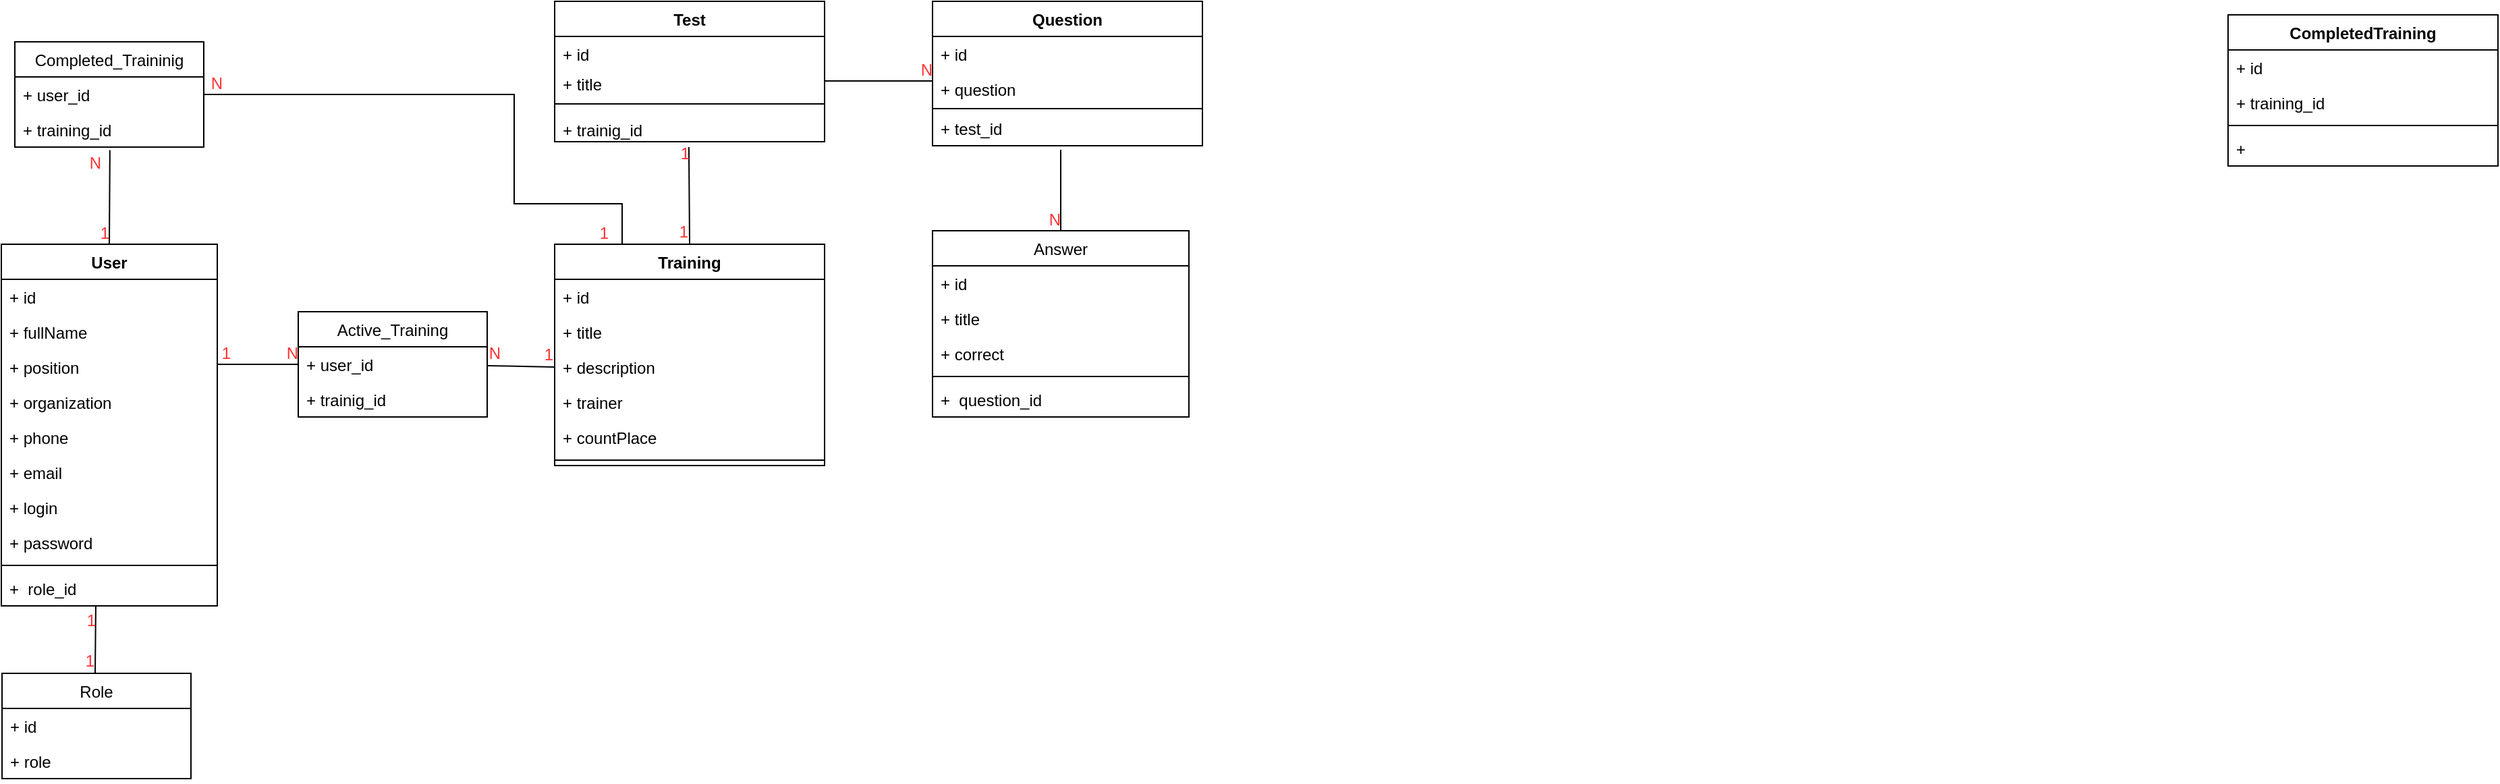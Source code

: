 <mxfile version="20.5.3" type="embed"><diagram id="b-JTFg7G2wPBGt9F7NPq" name="Страница 3"><mxGraphModel dx="1328" dy="346" grid="0" gridSize="10" guides="1" tooltips="1" connect="1" arrows="1" fold="1" page="0" pageScale="1" pageWidth="827" pageHeight="1169" math="0" shadow="0"><root><mxCell id="0"/><mxCell id="1" parent="0"/><mxCell id="10" style="edgeStyle=orthogonalEdgeStyle;rounded=0;orthogonalLoop=1;jettySize=auto;html=1;exitX=0.25;exitY=0;exitDx=0;exitDy=0;entryX=1;entryY=0.5;entryDx=0;entryDy=0;strokeWidth=1;endArrow=none;endFill=0;" parent="1" source="dLbJjMNOY3qdDr_vr_wL-9" target="3" edge="1"><mxGeometry relative="1" as="geometry"><Array as="points"><mxPoint x="-20" y="280"/><mxPoint x="-100" y="280"/><mxPoint x="-100" y="199"/></Array></mxGeometry></mxCell><mxCell id="dLbJjMNOY3qdDr_vr_wL-9" value="Training" style="swimlane;fontStyle=1;align=center;verticalAlign=top;childLayout=stackLayout;horizontal=1;startSize=26;horizontalStack=0;resizeParent=1;resizeParentMax=0;resizeLast=0;collapsible=1;marginBottom=0;" parent="1" vertex="1"><mxGeometry x="-70" y="310" width="200" height="164" as="geometry"/></mxCell><mxCell id="dLbJjMNOY3qdDr_vr_wL-10" value="+ id" style="text;strokeColor=none;fillColor=none;align=left;verticalAlign=top;spacingLeft=4;spacingRight=4;overflow=hidden;rotatable=0;points=[[0,0.5],[1,0.5]];portConstraint=eastwest;" parent="dLbJjMNOY3qdDr_vr_wL-9" vertex="1"><mxGeometry y="26" width="200" height="26" as="geometry"/></mxCell><mxCell id="dLbJjMNOY3qdDr_vr_wL-33" value="+ title" style="text;strokeColor=none;fillColor=none;align=left;verticalAlign=top;spacingLeft=4;spacingRight=4;overflow=hidden;rotatable=0;points=[[0,0.5],[1,0.5]];portConstraint=eastwest;" parent="dLbJjMNOY3qdDr_vr_wL-9" vertex="1"><mxGeometry y="52" width="200" height="26" as="geometry"/></mxCell><mxCell id="dLbJjMNOY3qdDr_vr_wL-34" value="+ description" style="text;strokeColor=none;fillColor=none;align=left;verticalAlign=top;spacingLeft=4;spacingRight=4;overflow=hidden;rotatable=0;points=[[0,0.5],[1,0.5]];portConstraint=eastwest;" parent="dLbJjMNOY3qdDr_vr_wL-9" vertex="1"><mxGeometry y="78" width="200" height="26" as="geometry"/></mxCell><mxCell id="dLbJjMNOY3qdDr_vr_wL-35" value="+ trainer" style="text;strokeColor=none;fillColor=none;align=left;verticalAlign=top;spacingLeft=4;spacingRight=4;overflow=hidden;rotatable=0;points=[[0,0.5],[1,0.5]];portConstraint=eastwest;" parent="dLbJjMNOY3qdDr_vr_wL-9" vertex="1"><mxGeometry y="104" width="200" height="26" as="geometry"/></mxCell><mxCell id="dLbJjMNOY3qdDr_vr_wL-36" value="+ countPlace" style="text;strokeColor=none;fillColor=none;align=left;verticalAlign=top;spacingLeft=4;spacingRight=4;overflow=hidden;rotatable=0;points=[[0,0.5],[1,0.5]];portConstraint=eastwest;" parent="dLbJjMNOY3qdDr_vr_wL-9" vertex="1"><mxGeometry y="130" width="200" height="26" as="geometry"/></mxCell><mxCell id="dLbJjMNOY3qdDr_vr_wL-11" value="" style="line;strokeWidth=1;fillColor=none;align=left;verticalAlign=middle;spacingTop=-1;spacingLeft=3;spacingRight=3;rotatable=0;labelPosition=right;points=[];portConstraint=eastwest;" parent="dLbJjMNOY3qdDr_vr_wL-9" vertex="1"><mxGeometry y="156" width="200" height="8" as="geometry"/></mxCell><mxCell id="dLbJjMNOY3qdDr_vr_wL-13" value="Answer" style="swimlane;fontStyle=0;align=center;verticalAlign=top;childLayout=stackLayout;horizontal=1;startSize=26;horizontalStack=0;resizeParent=1;resizeParentMax=0;resizeLast=0;collapsible=1;marginBottom=0;" parent="1" vertex="1"><mxGeometry x="210" y="300" width="190" height="138" as="geometry"/></mxCell><mxCell id="dLbJjMNOY3qdDr_vr_wL-14" value="+ id" style="text;strokeColor=none;fillColor=none;align=left;verticalAlign=top;spacingLeft=4;spacingRight=4;overflow=hidden;rotatable=0;points=[[0,0.5],[1,0.5]];portConstraint=eastwest;" parent="dLbJjMNOY3qdDr_vr_wL-13" vertex="1"><mxGeometry y="26" width="190" height="26" as="geometry"/></mxCell><mxCell id="dLbJjMNOY3qdDr_vr_wL-29" value="+ title" style="text;strokeColor=none;fillColor=none;align=left;verticalAlign=top;spacingLeft=4;spacingRight=4;overflow=hidden;rotatable=0;points=[[0,0.5],[1,0.5]];portConstraint=eastwest;" parent="dLbJjMNOY3qdDr_vr_wL-13" vertex="1"><mxGeometry y="52" width="190" height="26" as="geometry"/></mxCell><mxCell id="dLbJjMNOY3qdDr_vr_wL-30" value="+ correct" style="text;strokeColor=none;fillColor=none;align=left;verticalAlign=top;spacingLeft=4;spacingRight=4;overflow=hidden;rotatable=0;points=[[0,0.5],[1,0.5]];portConstraint=eastwest;" parent="dLbJjMNOY3qdDr_vr_wL-13" vertex="1"><mxGeometry y="78" width="190" height="26" as="geometry"/></mxCell><mxCell id="dLbJjMNOY3qdDr_vr_wL-15" value="" style="line;strokeWidth=1;fillColor=none;align=left;verticalAlign=middle;spacingTop=-1;spacingLeft=3;spacingRight=3;rotatable=0;labelPosition=right;points=[];portConstraint=eastwest;" parent="dLbJjMNOY3qdDr_vr_wL-13" vertex="1"><mxGeometry y="104" width="190" height="8" as="geometry"/></mxCell><mxCell id="dLbJjMNOY3qdDr_vr_wL-16" value="+  question_id" style="text;strokeColor=none;fillColor=none;align=left;verticalAlign=top;spacingLeft=4;spacingRight=4;overflow=hidden;rotatable=0;points=[[0,0.5],[1,0.5]];portConstraint=eastwest;" parent="dLbJjMNOY3qdDr_vr_wL-13" vertex="1"><mxGeometry y="112" width="190" height="26" as="geometry"/></mxCell><mxCell id="dLbJjMNOY3qdDr_vr_wL-17" value="Question" style="swimlane;fontStyle=1;align=center;verticalAlign=top;childLayout=stackLayout;horizontal=1;startSize=26;horizontalStack=0;resizeParent=1;resizeParentMax=0;resizeLast=0;collapsible=1;marginBottom=0;" parent="1" vertex="1"><mxGeometry x="210" y="130" width="200" height="107" as="geometry"/></mxCell><mxCell id="dLbJjMNOY3qdDr_vr_wL-18" value="+ id" style="text;strokeColor=none;fillColor=none;align=left;verticalAlign=top;spacingLeft=4;spacingRight=4;overflow=hidden;rotatable=0;points=[[0,0.5],[1,0.5]];portConstraint=eastwest;" parent="dLbJjMNOY3qdDr_vr_wL-17" vertex="1"><mxGeometry y="26" width="200" height="26" as="geometry"/></mxCell><mxCell id="dLbJjMNOY3qdDr_vr_wL-32" value="+ question" style="text;strokeColor=none;fillColor=none;align=left;verticalAlign=top;spacingLeft=4;spacingRight=4;overflow=hidden;rotatable=0;points=[[0,0.5],[1,0.5]];portConstraint=eastwest;" parent="dLbJjMNOY3qdDr_vr_wL-17" vertex="1"><mxGeometry y="52" width="200" height="26" as="geometry"/></mxCell><mxCell id="dLbJjMNOY3qdDr_vr_wL-19" value="" style="line;strokeWidth=1;fillColor=none;align=left;verticalAlign=middle;spacingTop=-1;spacingLeft=3;spacingRight=3;rotatable=0;labelPosition=right;points=[];portConstraint=eastwest;" parent="dLbJjMNOY3qdDr_vr_wL-17" vertex="1"><mxGeometry y="78" width="200" height="3" as="geometry"/></mxCell><mxCell id="17" value="+ test_id" style="text;strokeColor=none;fillColor=none;align=left;verticalAlign=top;spacingLeft=4;spacingRight=4;overflow=hidden;rotatable=0;points=[[0,0.5],[1,0.5]];portConstraint=eastwest;" vertex="1" parent="dLbJjMNOY3qdDr_vr_wL-17"><mxGeometry y="81" width="200" height="26" as="geometry"/></mxCell><mxCell id="dLbJjMNOY3qdDr_vr_wL-21" value="Test" style="swimlane;fontStyle=1;align=center;verticalAlign=top;childLayout=stackLayout;horizontal=1;startSize=26;horizontalStack=0;resizeParent=1;resizeParentMax=0;resizeLast=0;collapsible=1;marginBottom=0;" parent="1" vertex="1"><mxGeometry x="-70" y="130" width="200" height="104" as="geometry"/></mxCell><mxCell id="t5kEjnN1whmofkZflR2o-26" value="+ id" style="text;strokeColor=none;fillColor=none;align=left;verticalAlign=top;spacingLeft=4;spacingRight=4;overflow=hidden;rotatable=0;points=[[0,0.5],[1,0.5]];portConstraint=eastwest;" parent="dLbJjMNOY3qdDr_vr_wL-21" vertex="1"><mxGeometry y="26" width="200" height="22" as="geometry"/></mxCell><mxCell id="dLbJjMNOY3qdDr_vr_wL-22" value="+ title" style="text;strokeColor=none;fillColor=none;align=left;verticalAlign=top;spacingLeft=4;spacingRight=4;overflow=hidden;rotatable=0;points=[[0,0.5],[1,0.5]];portConstraint=eastwest;" parent="dLbJjMNOY3qdDr_vr_wL-21" vertex="1"><mxGeometry y="48" width="200" height="22" as="geometry"/></mxCell><mxCell id="dLbJjMNOY3qdDr_vr_wL-23" value="" style="line;strokeWidth=1;fillColor=none;align=left;verticalAlign=middle;spacingTop=-1;spacingLeft=3;spacingRight=3;rotatable=0;labelPosition=right;points=[];portConstraint=eastwest;" parent="dLbJjMNOY3qdDr_vr_wL-21" vertex="1"><mxGeometry y="70" width="200" height="12" as="geometry"/></mxCell><mxCell id="16" value="+ trainig_id" style="text;strokeColor=none;fillColor=none;align=left;verticalAlign=top;spacingLeft=4;spacingRight=4;overflow=hidden;rotatable=0;points=[[0,0.5],[1,0.5]];portConstraint=eastwest;" vertex="1" parent="dLbJjMNOY3qdDr_vr_wL-21"><mxGeometry y="82" width="200" height="22" as="geometry"/></mxCell><mxCell id="dLbJjMNOY3qdDr_vr_wL-25" value="User" style="swimlane;fontStyle=1;align=center;verticalAlign=top;childLayout=stackLayout;horizontal=1;startSize=26;horizontalStack=0;resizeParent=1;resizeParentMax=0;resizeLast=0;collapsible=1;marginBottom=0;" parent="1" vertex="1"><mxGeometry x="-480" y="310" width="160" height="268" as="geometry"/></mxCell><mxCell id="dLbJjMNOY3qdDr_vr_wL-26" value="+ id" style="text;strokeColor=none;fillColor=none;align=left;verticalAlign=top;spacingLeft=4;spacingRight=4;overflow=hidden;rotatable=0;points=[[0,0.5],[1,0.5]];portConstraint=eastwest;" parent="dLbJjMNOY3qdDr_vr_wL-25" vertex="1"><mxGeometry y="26" width="160" height="26" as="geometry"/></mxCell><mxCell id="dLbJjMNOY3qdDr_vr_wL-37" value="+ fullName" style="text;strokeColor=none;fillColor=none;align=left;verticalAlign=top;spacingLeft=4;spacingRight=4;overflow=hidden;rotatable=0;points=[[0,0.5],[1,0.5]];portConstraint=eastwest;" parent="dLbJjMNOY3qdDr_vr_wL-25" vertex="1"><mxGeometry y="52" width="160" height="26" as="geometry"/></mxCell><mxCell id="dLbJjMNOY3qdDr_vr_wL-38" value="+ position" style="text;strokeColor=none;fillColor=none;align=left;verticalAlign=top;spacingLeft=4;spacingRight=4;overflow=hidden;rotatable=0;points=[[0,0.5],[1,0.5]];portConstraint=eastwest;" parent="dLbJjMNOY3qdDr_vr_wL-25" vertex="1"><mxGeometry y="78" width="160" height="26" as="geometry"/></mxCell><mxCell id="dLbJjMNOY3qdDr_vr_wL-40" value="+ organization" style="text;strokeColor=none;fillColor=none;align=left;verticalAlign=top;spacingLeft=4;spacingRight=4;overflow=hidden;rotatable=0;points=[[0,0.5],[1,0.5]];portConstraint=eastwest;" parent="dLbJjMNOY3qdDr_vr_wL-25" vertex="1"><mxGeometry y="104" width="160" height="26" as="geometry"/></mxCell><mxCell id="dLbJjMNOY3qdDr_vr_wL-41" value="+ phone" style="text;strokeColor=none;fillColor=none;align=left;verticalAlign=top;spacingLeft=4;spacingRight=4;overflow=hidden;rotatable=0;points=[[0,0.5],[1,0.5]];portConstraint=eastwest;" parent="dLbJjMNOY3qdDr_vr_wL-25" vertex="1"><mxGeometry y="130" width="160" height="26" as="geometry"/></mxCell><mxCell id="dLbJjMNOY3qdDr_vr_wL-39" value="+ email" style="text;strokeColor=none;fillColor=none;align=left;verticalAlign=top;spacingLeft=4;spacingRight=4;overflow=hidden;rotatable=0;points=[[0,0.5],[1,0.5]];portConstraint=eastwest;" parent="dLbJjMNOY3qdDr_vr_wL-25" vertex="1"><mxGeometry y="156" width="160" height="26" as="geometry"/></mxCell><mxCell id="dLbJjMNOY3qdDr_vr_wL-42" value="+ login" style="text;strokeColor=none;fillColor=none;align=left;verticalAlign=top;spacingLeft=4;spacingRight=4;overflow=hidden;rotatable=0;points=[[0,0.5],[1,0.5]];portConstraint=eastwest;" parent="dLbJjMNOY3qdDr_vr_wL-25" vertex="1"><mxGeometry y="182" width="160" height="26" as="geometry"/></mxCell><mxCell id="18" value="+ password" style="text;strokeColor=none;fillColor=none;align=left;verticalAlign=top;spacingLeft=4;spacingRight=4;overflow=hidden;rotatable=0;points=[[0,0.5],[1,0.5]];portConstraint=eastwest;" vertex="1" parent="dLbJjMNOY3qdDr_vr_wL-25"><mxGeometry y="208" width="160" height="26" as="geometry"/></mxCell><mxCell id="dLbJjMNOY3qdDr_vr_wL-27" value="" style="line;strokeWidth=1;fillColor=none;align=left;verticalAlign=middle;spacingTop=-1;spacingLeft=3;spacingRight=3;rotatable=0;labelPosition=right;points=[];portConstraint=eastwest;" parent="dLbJjMNOY3qdDr_vr_wL-25" vertex="1"><mxGeometry y="234" width="160" height="8" as="geometry"/></mxCell><mxCell id="dLbJjMNOY3qdDr_vr_wL-28" value="+  role_id " style="text;strokeColor=none;fillColor=none;align=left;verticalAlign=top;spacingLeft=4;spacingRight=4;overflow=hidden;rotatable=0;points=[[0,0.5],[1,0.5]];portConstraint=eastwest;fontColor=#000000;" parent="dLbJjMNOY3qdDr_vr_wL-25" vertex="1"><mxGeometry y="242" width="160" height="26" as="geometry"/></mxCell><mxCell id="t5kEjnN1whmofkZflR2o-10" value="CompletedTraining" style="swimlane;fontStyle=1;align=center;verticalAlign=top;childLayout=stackLayout;horizontal=1;startSize=26;horizontalStack=0;resizeParent=1;resizeParentMax=0;resizeLast=0;collapsible=1;marginBottom=0;" parent="1" vertex="1"><mxGeometry x="1170" y="140" width="200" height="112" as="geometry"/></mxCell><mxCell id="t5kEjnN1whmofkZflR2o-11" value="+ id" style="text;strokeColor=none;fillColor=none;align=left;verticalAlign=top;spacingLeft=4;spacingRight=4;overflow=hidden;rotatable=0;points=[[0,0.5],[1,0.5]];portConstraint=eastwest;" parent="t5kEjnN1whmofkZflR2o-10" vertex="1"><mxGeometry y="26" width="200" height="26" as="geometry"/></mxCell><mxCell id="t5kEjnN1whmofkZflR2o-12" value="+ training_id" style="text;strokeColor=none;fillColor=none;align=left;verticalAlign=top;spacingLeft=4;spacingRight=4;overflow=hidden;rotatable=0;points=[[0,0.5],[1,0.5]];portConstraint=eastwest;" parent="t5kEjnN1whmofkZflR2o-10" vertex="1"><mxGeometry y="52" width="200" height="26" as="geometry"/></mxCell><mxCell id="t5kEjnN1whmofkZflR2o-16" value="" style="line;strokeWidth=1;fillColor=none;align=left;verticalAlign=middle;spacingTop=-1;spacingLeft=3;spacingRight=3;rotatable=0;labelPosition=right;points=[];portConstraint=eastwest;" parent="t5kEjnN1whmofkZflR2o-10" vertex="1"><mxGeometry y="78" width="200" height="8" as="geometry"/></mxCell><mxCell id="t5kEjnN1whmofkZflR2o-17" value="+ " style="text;strokeColor=none;fillColor=none;align=left;verticalAlign=top;spacingLeft=4;spacingRight=4;overflow=hidden;rotatable=0;points=[[0,0.5],[1,0.5]];portConstraint=eastwest;" parent="t5kEjnN1whmofkZflR2o-10" vertex="1"><mxGeometry y="86" width="200" height="26" as="geometry"/></mxCell><mxCell id="t5kEjnN1whmofkZflR2o-22" value="" style="endArrow=none;html=1;rounded=0;fontColor=#FF3333;entryX=0.5;entryY=0;entryDx=0;entryDy=0;" parent="1" target="dLbJjMNOY3qdDr_vr_wL-13" edge="1"><mxGeometry relative="1" as="geometry"><mxPoint x="305" y="240" as="sourcePoint"/><mxPoint x="220" y="350" as="targetPoint"/></mxGeometry></mxCell><mxCell id="t5kEjnN1whmofkZflR2o-23" value="N" style="resizable=0;html=1;align=right;verticalAlign=bottom;fontColor=#FF3333;" parent="t5kEjnN1whmofkZflR2o-22" connectable="0" vertex="1"><mxGeometry x="1" relative="1" as="geometry"/></mxCell><mxCell id="t5kEjnN1whmofkZflR2o-24" value="" style="endArrow=none;html=1;rounded=0;fontColor=#FF3333;exitX=1;exitY=0.5;exitDx=0;exitDy=0;" parent="1" source="dLbJjMNOY3qdDr_vr_wL-22" edge="1"><mxGeometry relative="1" as="geometry"><mxPoint x="160" y="160" as="sourcePoint"/><mxPoint x="210" y="189" as="targetPoint"/></mxGeometry></mxCell><mxCell id="t5kEjnN1whmofkZflR2o-25" value="N" style="resizable=0;html=1;align=right;verticalAlign=bottom;fontColor=#FF3333;" parent="t5kEjnN1whmofkZflR2o-24" connectable="0" vertex="1"><mxGeometry x="1" relative="1" as="geometry"/></mxCell><mxCell id="t5kEjnN1whmofkZflR2o-27" value="Role" style="swimlane;fontStyle=0;childLayout=stackLayout;horizontal=1;startSize=26;fillColor=none;horizontalStack=0;resizeParent=1;resizeParentMax=0;resizeLast=0;collapsible=1;marginBottom=0;fontColor=#000000;" parent="1" vertex="1"><mxGeometry x="-479.5" y="628" width="140" height="78" as="geometry"/></mxCell><mxCell id="t5kEjnN1whmofkZflR2o-28" value="+ id" style="text;strokeColor=none;fillColor=none;align=left;verticalAlign=top;spacingLeft=4;spacingRight=4;overflow=hidden;rotatable=0;points=[[0,0.5],[1,0.5]];portConstraint=eastwest;fontColor=#000000;" parent="t5kEjnN1whmofkZflR2o-27" vertex="1"><mxGeometry y="26" width="140" height="26" as="geometry"/></mxCell><mxCell id="t5kEjnN1whmofkZflR2o-29" value="+ role" style="text;strokeColor=none;fillColor=none;align=left;verticalAlign=top;spacingLeft=4;spacingRight=4;overflow=hidden;rotatable=0;points=[[0,0.5],[1,0.5]];portConstraint=eastwest;fontColor=#000000;" parent="t5kEjnN1whmofkZflR2o-27" vertex="1"><mxGeometry y="52" width="140" height="26" as="geometry"/></mxCell><mxCell id="t5kEjnN1whmofkZflR2o-31" value="" style="endArrow=none;html=1;rounded=0;fontColor=#FF3333;entryX=0.5;entryY=0;entryDx=0;entryDy=0;" parent="1" target="dLbJjMNOY3qdDr_vr_wL-9" edge="1"><mxGeometry relative="1" as="geometry"><mxPoint x="29.47" y="238" as="sourcePoint"/><mxPoint x="29.47" y="298" as="targetPoint"/></mxGeometry></mxCell><mxCell id="t5kEjnN1whmofkZflR2o-32" value="1" style="resizable=0;html=1;align=right;verticalAlign=bottom;fontColor=#FF3333;" parent="t5kEjnN1whmofkZflR2o-31" connectable="0" vertex="1"><mxGeometry x="1" relative="1" as="geometry"/></mxCell><mxCell id="t5kEjnN1whmofkZflR2o-33" value="" style="endArrow=none;html=1;rounded=0;fontColor=#FF3333;" parent="1" edge="1"><mxGeometry relative="1" as="geometry"><mxPoint x="-410.03" y="578" as="sourcePoint"/><mxPoint x="-410.5" y="628" as="targetPoint"/></mxGeometry></mxCell><mxCell id="t5kEjnN1whmofkZflR2o-34" value="1" style="resizable=0;html=1;align=right;verticalAlign=bottom;fontColor=#FF3333;" parent="t5kEjnN1whmofkZflR2o-33" connectable="0" vertex="1"><mxGeometry x="1" relative="1" as="geometry"/></mxCell><mxCell id="t5kEjnN1whmofkZflR2o-35" value="1" style="resizable=0;html=1;align=right;verticalAlign=bottom;fontColor=#FF3333;" parent="1" connectable="0" vertex="1"><mxGeometry x="-409.5" y="597.998" as="geometry"/></mxCell><mxCell id="t5kEjnN1whmofkZflR2o-36" value="1" style="resizable=0;html=1;align=right;verticalAlign=bottom;fontColor=#FF3333;" parent="1" connectable="0" vertex="1"><mxGeometry x="30.0" y="251.998" as="geometry"/></mxCell><mxCell id="t5kEjnN1whmofkZflR2o-37" value="Active_Training" style="swimlane;fontStyle=0;childLayout=stackLayout;horizontal=1;startSize=26;fillColor=none;horizontalStack=0;resizeParent=1;resizeParentMax=0;resizeLast=0;collapsible=1;marginBottom=0;fontColor=#000000;" parent="1" vertex="1"><mxGeometry x="-260" y="360" width="140" height="78" as="geometry"/></mxCell><mxCell id="t5kEjnN1whmofkZflR2o-38" value="+ user_id" style="text;strokeColor=none;fillColor=none;align=left;verticalAlign=top;spacingLeft=4;spacingRight=4;overflow=hidden;rotatable=0;points=[[0,0.5],[1,0.5]];portConstraint=eastwest;fontColor=#000000;" parent="t5kEjnN1whmofkZflR2o-37" vertex="1"><mxGeometry y="26" width="140" height="26" as="geometry"/></mxCell><mxCell id="t5kEjnN1whmofkZflR2o-39" value="+ trainig_id" style="text;strokeColor=none;fillColor=none;align=left;verticalAlign=top;spacingLeft=4;spacingRight=4;overflow=hidden;rotatable=0;points=[[0,0.5],[1,0.5]];portConstraint=eastwest;fontColor=#000000;" parent="t5kEjnN1whmofkZflR2o-37" vertex="1"><mxGeometry y="52" width="140" height="26" as="geometry"/></mxCell><mxCell id="t5kEjnN1whmofkZflR2o-41" value="" style="endArrow=none;html=1;rounded=0;fontColor=#FF3333;entryX=0;entryY=0.5;entryDx=0;entryDy=0;" parent="1" target="t5kEjnN1whmofkZflR2o-38" edge="1"><mxGeometry relative="1" as="geometry"><mxPoint x="-320" y="399" as="sourcePoint"/><mxPoint x="-290" y="456" as="targetPoint"/></mxGeometry></mxCell><mxCell id="t5kEjnN1whmofkZflR2o-42" value="1" style="resizable=0;html=1;align=right;verticalAlign=bottom;fontColor=#FF3333;" parent="t5kEjnN1whmofkZflR2o-41" connectable="0" vertex="1"><mxGeometry x="1" relative="1" as="geometry"><mxPoint x="-50" as="offset"/></mxGeometry></mxCell><mxCell id="t5kEjnN1whmofkZflR2o-43" value="" style="endArrow=none;html=1;rounded=0;fontColor=#FF3333;entryX=0;entryY=0.5;entryDx=0;entryDy=0;" parent="1" target="dLbJjMNOY3qdDr_vr_wL-34" edge="1"><mxGeometry relative="1" as="geometry"><mxPoint x="-120" y="400" as="sourcePoint"/><mxPoint x="-100" y="520" as="targetPoint"/></mxGeometry></mxCell><mxCell id="t5kEjnN1whmofkZflR2o-44" value="1" style="resizable=0;html=1;align=right;verticalAlign=bottom;fontColor=#FF3333;" parent="t5kEjnN1whmofkZflR2o-43" connectable="0" vertex="1"><mxGeometry x="1" relative="1" as="geometry"/></mxCell><mxCell id="t5kEjnN1whmofkZflR2o-45" value="N" style="resizable=0;html=1;align=right;verticalAlign=bottom;fontColor=#FF3333;" parent="1" connectable="0" vertex="1"><mxGeometry x="-260" y="399.0" as="geometry"/></mxCell><mxCell id="t5kEjnN1whmofkZflR2o-46" value="N" style="resizable=0;html=1;align=right;verticalAlign=bottom;fontColor=#FF3333;" parent="1" connectable="0" vertex="1"><mxGeometry x="-110" y="399.0" as="geometry"/></mxCell><mxCell id="2" value="Completed_Traininig" style="swimlane;fontStyle=0;childLayout=stackLayout;horizontal=1;startSize=26;fillColor=none;horizontalStack=0;resizeParent=1;resizeParentMax=0;resizeLast=0;collapsible=1;marginBottom=0;" parent="1" vertex="1"><mxGeometry x="-470" y="160" width="140" height="78" as="geometry"/></mxCell><mxCell id="3" value="+ user_id" style="text;strokeColor=none;fillColor=none;align=left;verticalAlign=top;spacingLeft=4;spacingRight=4;overflow=hidden;rotatable=0;points=[[0,0.5],[1,0.5]];portConstraint=eastwest;" parent="2" vertex="1"><mxGeometry y="26" width="140" height="26" as="geometry"/></mxCell><mxCell id="4" value="+ training_id" style="text;strokeColor=none;fillColor=none;align=left;verticalAlign=top;spacingLeft=4;spacingRight=4;overflow=hidden;rotatable=0;points=[[0,0.5],[1,0.5]];portConstraint=eastwest;" parent="2" vertex="1"><mxGeometry y="52" width="140" height="26" as="geometry"/></mxCell><mxCell id="8" value="" style="endArrow=none;html=1;rounded=0;fontColor=#FF3333;exitX=0.5;exitY=0;exitDx=0;exitDy=0;entryX=0.503;entryY=1.085;entryDx=0;entryDy=0;entryPerimeter=0;" parent="1" source="dLbJjMNOY3qdDr_vr_wL-25" target="4" edge="1"><mxGeometry relative="1" as="geometry"><mxPoint x="-400.09" y="250" as="sourcePoint"/><mxPoint x="-400.56" y="300" as="targetPoint"/></mxGeometry></mxCell><mxCell id="9" value="1" style="resizable=0;html=1;align=right;verticalAlign=bottom;fontColor=#FF3333;" parent="8" connectable="0" vertex="1"><mxGeometry x="1" relative="1" as="geometry"><mxPoint y="70" as="offset"/></mxGeometry></mxCell><mxCell id="11" value="1" style="resizable=0;html=1;align=right;verticalAlign=bottom;fontColor=#FF3333;" parent="1" connectable="0" vertex="1"><mxGeometry x="-29.999" y="310.001" as="geometry"/></mxCell><mxCell id="12" value="N" style="resizable=0;html=1;align=right;verticalAlign=bottom;fontColor=#FF3333;" parent="1" connectable="0" vertex="1"><mxGeometry x="-250" y="409.0" as="geometry"><mxPoint x="-156" y="-151" as="offset"/></mxGeometry></mxCell><mxCell id="13" value="N" style="resizable=0;html=1;align=right;verticalAlign=bottom;fontColor=#FF3333;" parent="1" connectable="0" vertex="1"><mxGeometry x="-160" y="350.0" as="geometry"><mxPoint x="-156" y="-151" as="offset"/></mxGeometry></mxCell></root></mxGraphModel></diagram></mxfile>